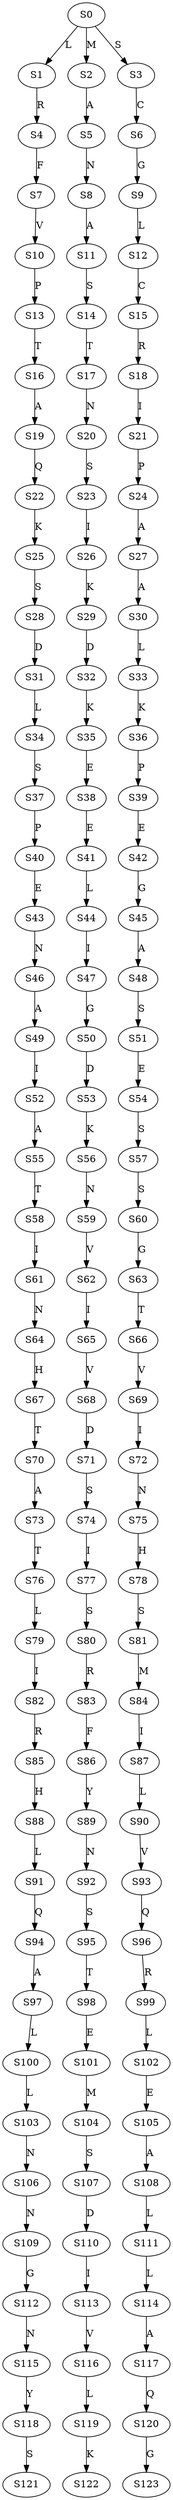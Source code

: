 strict digraph  {
	S0 -> S1 [ label = L ];
	S0 -> S2 [ label = M ];
	S0 -> S3 [ label = S ];
	S1 -> S4 [ label = R ];
	S2 -> S5 [ label = A ];
	S3 -> S6 [ label = C ];
	S4 -> S7 [ label = F ];
	S5 -> S8 [ label = N ];
	S6 -> S9 [ label = G ];
	S7 -> S10 [ label = V ];
	S8 -> S11 [ label = A ];
	S9 -> S12 [ label = L ];
	S10 -> S13 [ label = P ];
	S11 -> S14 [ label = S ];
	S12 -> S15 [ label = C ];
	S13 -> S16 [ label = T ];
	S14 -> S17 [ label = T ];
	S15 -> S18 [ label = R ];
	S16 -> S19 [ label = A ];
	S17 -> S20 [ label = N ];
	S18 -> S21 [ label = I ];
	S19 -> S22 [ label = Q ];
	S20 -> S23 [ label = S ];
	S21 -> S24 [ label = P ];
	S22 -> S25 [ label = K ];
	S23 -> S26 [ label = I ];
	S24 -> S27 [ label = A ];
	S25 -> S28 [ label = S ];
	S26 -> S29 [ label = K ];
	S27 -> S30 [ label = A ];
	S28 -> S31 [ label = D ];
	S29 -> S32 [ label = D ];
	S30 -> S33 [ label = L ];
	S31 -> S34 [ label = L ];
	S32 -> S35 [ label = K ];
	S33 -> S36 [ label = K ];
	S34 -> S37 [ label = S ];
	S35 -> S38 [ label = E ];
	S36 -> S39 [ label = P ];
	S37 -> S40 [ label = P ];
	S38 -> S41 [ label = E ];
	S39 -> S42 [ label = E ];
	S40 -> S43 [ label = E ];
	S41 -> S44 [ label = L ];
	S42 -> S45 [ label = G ];
	S43 -> S46 [ label = N ];
	S44 -> S47 [ label = I ];
	S45 -> S48 [ label = A ];
	S46 -> S49 [ label = A ];
	S47 -> S50 [ label = G ];
	S48 -> S51 [ label = S ];
	S49 -> S52 [ label = I ];
	S50 -> S53 [ label = D ];
	S51 -> S54 [ label = E ];
	S52 -> S55 [ label = A ];
	S53 -> S56 [ label = K ];
	S54 -> S57 [ label = S ];
	S55 -> S58 [ label = T ];
	S56 -> S59 [ label = N ];
	S57 -> S60 [ label = S ];
	S58 -> S61 [ label = I ];
	S59 -> S62 [ label = V ];
	S60 -> S63 [ label = G ];
	S61 -> S64 [ label = N ];
	S62 -> S65 [ label = I ];
	S63 -> S66 [ label = T ];
	S64 -> S67 [ label = H ];
	S65 -> S68 [ label = V ];
	S66 -> S69 [ label = V ];
	S67 -> S70 [ label = T ];
	S68 -> S71 [ label = D ];
	S69 -> S72 [ label = I ];
	S70 -> S73 [ label = A ];
	S71 -> S74 [ label = S ];
	S72 -> S75 [ label = N ];
	S73 -> S76 [ label = T ];
	S74 -> S77 [ label = I ];
	S75 -> S78 [ label = H ];
	S76 -> S79 [ label = L ];
	S77 -> S80 [ label = S ];
	S78 -> S81 [ label = S ];
	S79 -> S82 [ label = I ];
	S80 -> S83 [ label = R ];
	S81 -> S84 [ label = M ];
	S82 -> S85 [ label = R ];
	S83 -> S86 [ label = F ];
	S84 -> S87 [ label = I ];
	S85 -> S88 [ label = H ];
	S86 -> S89 [ label = Y ];
	S87 -> S90 [ label = L ];
	S88 -> S91 [ label = L ];
	S89 -> S92 [ label = N ];
	S90 -> S93 [ label = V ];
	S91 -> S94 [ label = Q ];
	S92 -> S95 [ label = S ];
	S93 -> S96 [ label = Q ];
	S94 -> S97 [ label = A ];
	S95 -> S98 [ label = T ];
	S96 -> S99 [ label = R ];
	S97 -> S100 [ label = L ];
	S98 -> S101 [ label = E ];
	S99 -> S102 [ label = L ];
	S100 -> S103 [ label = L ];
	S101 -> S104 [ label = M ];
	S102 -> S105 [ label = E ];
	S103 -> S106 [ label = N ];
	S104 -> S107 [ label = S ];
	S105 -> S108 [ label = A ];
	S106 -> S109 [ label = N ];
	S107 -> S110 [ label = D ];
	S108 -> S111 [ label = L ];
	S109 -> S112 [ label = G ];
	S110 -> S113 [ label = I ];
	S111 -> S114 [ label = L ];
	S112 -> S115 [ label = N ];
	S113 -> S116 [ label = V ];
	S114 -> S117 [ label = A ];
	S115 -> S118 [ label = Y ];
	S116 -> S119 [ label = L ];
	S117 -> S120 [ label = Q ];
	S118 -> S121 [ label = S ];
	S119 -> S122 [ label = K ];
	S120 -> S123 [ label = G ];
}
